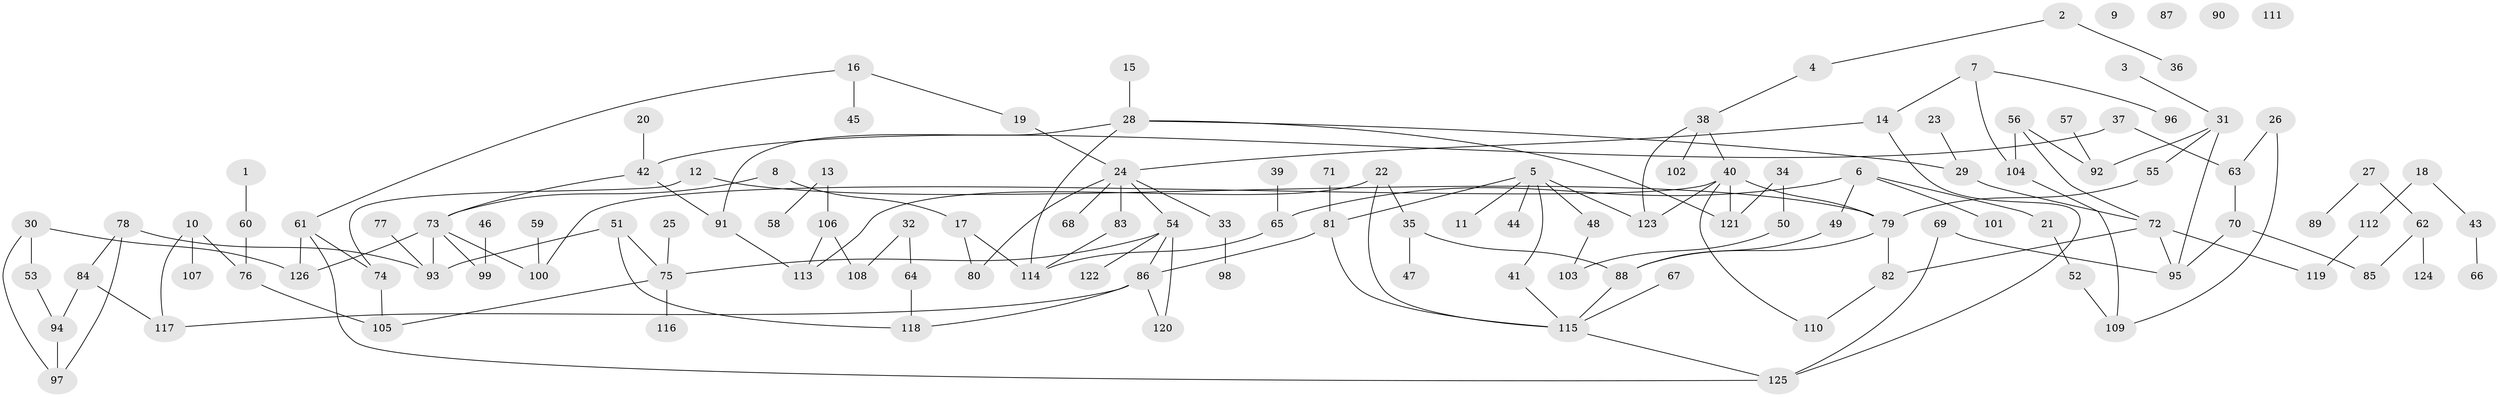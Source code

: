 // coarse degree distribution, {0: 0.08, 1: 0.42, 2: 0.12, 8: 0.04, 6: 0.08, 4: 0.12, 3: 0.06, 5: 0.06, 9: 0.02}
// Generated by graph-tools (version 1.1) at 2025/43/03/04/25 21:43:28]
// undirected, 126 vertices, 155 edges
graph export_dot {
graph [start="1"]
  node [color=gray90,style=filled];
  1;
  2;
  3;
  4;
  5;
  6;
  7;
  8;
  9;
  10;
  11;
  12;
  13;
  14;
  15;
  16;
  17;
  18;
  19;
  20;
  21;
  22;
  23;
  24;
  25;
  26;
  27;
  28;
  29;
  30;
  31;
  32;
  33;
  34;
  35;
  36;
  37;
  38;
  39;
  40;
  41;
  42;
  43;
  44;
  45;
  46;
  47;
  48;
  49;
  50;
  51;
  52;
  53;
  54;
  55;
  56;
  57;
  58;
  59;
  60;
  61;
  62;
  63;
  64;
  65;
  66;
  67;
  68;
  69;
  70;
  71;
  72;
  73;
  74;
  75;
  76;
  77;
  78;
  79;
  80;
  81;
  82;
  83;
  84;
  85;
  86;
  87;
  88;
  89;
  90;
  91;
  92;
  93;
  94;
  95;
  96;
  97;
  98;
  99;
  100;
  101;
  102;
  103;
  104;
  105;
  106;
  107;
  108;
  109;
  110;
  111;
  112;
  113;
  114;
  115;
  116;
  117;
  118;
  119;
  120;
  121;
  122;
  123;
  124;
  125;
  126;
  1 -- 60;
  2 -- 4;
  2 -- 36;
  3 -- 31;
  4 -- 38;
  5 -- 11;
  5 -- 41;
  5 -- 44;
  5 -- 48;
  5 -- 81;
  5 -- 123;
  6 -- 21;
  6 -- 49;
  6 -- 65;
  6 -- 101;
  7 -- 14;
  7 -- 96;
  7 -- 104;
  8 -- 17;
  8 -- 73;
  10 -- 76;
  10 -- 107;
  10 -- 117;
  12 -- 74;
  12 -- 79;
  13 -- 58;
  13 -- 106;
  14 -- 24;
  14 -- 125;
  15 -- 28;
  16 -- 19;
  16 -- 45;
  16 -- 61;
  17 -- 80;
  17 -- 114;
  18 -- 43;
  18 -- 112;
  19 -- 24;
  20 -- 42;
  21 -- 52;
  22 -- 35;
  22 -- 113;
  22 -- 115;
  23 -- 29;
  24 -- 33;
  24 -- 54;
  24 -- 68;
  24 -- 80;
  24 -- 83;
  25 -- 75;
  26 -- 63;
  26 -- 109;
  27 -- 62;
  27 -- 89;
  28 -- 29;
  28 -- 91;
  28 -- 114;
  28 -- 121;
  29 -- 72;
  30 -- 53;
  30 -- 97;
  30 -- 126;
  31 -- 55;
  31 -- 92;
  31 -- 95;
  32 -- 64;
  32 -- 108;
  33 -- 98;
  34 -- 50;
  34 -- 121;
  35 -- 47;
  35 -- 88;
  37 -- 42;
  37 -- 63;
  38 -- 40;
  38 -- 102;
  38 -- 123;
  39 -- 65;
  40 -- 79;
  40 -- 100;
  40 -- 110;
  40 -- 121;
  40 -- 123;
  41 -- 115;
  42 -- 73;
  42 -- 91;
  43 -- 66;
  46 -- 99;
  48 -- 103;
  49 -- 88;
  50 -- 103;
  51 -- 75;
  51 -- 93;
  51 -- 118;
  52 -- 109;
  53 -- 94;
  54 -- 75;
  54 -- 86;
  54 -- 120;
  54 -- 122;
  55 -- 79;
  56 -- 72;
  56 -- 92;
  56 -- 104;
  57 -- 92;
  59 -- 100;
  60 -- 76;
  61 -- 74;
  61 -- 125;
  61 -- 126;
  62 -- 85;
  62 -- 124;
  63 -- 70;
  64 -- 118;
  65 -- 114;
  67 -- 115;
  69 -- 95;
  69 -- 125;
  70 -- 85;
  70 -- 95;
  71 -- 81;
  72 -- 82;
  72 -- 95;
  72 -- 119;
  73 -- 93;
  73 -- 99;
  73 -- 100;
  73 -- 126;
  74 -- 105;
  75 -- 105;
  75 -- 116;
  76 -- 105;
  77 -- 93;
  78 -- 84;
  78 -- 93;
  78 -- 97;
  79 -- 82;
  79 -- 88;
  81 -- 86;
  81 -- 115;
  82 -- 110;
  83 -- 114;
  84 -- 94;
  84 -- 117;
  86 -- 117;
  86 -- 118;
  86 -- 120;
  88 -- 115;
  91 -- 113;
  94 -- 97;
  104 -- 109;
  106 -- 108;
  106 -- 113;
  112 -- 119;
  115 -- 125;
}
